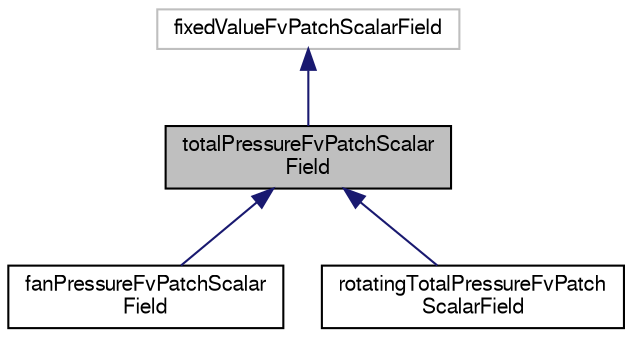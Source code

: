 digraph "totalPressureFvPatchScalarField"
{
  bgcolor="transparent";
  edge [fontname="FreeSans",fontsize="10",labelfontname="FreeSans",labelfontsize="10"];
  node [fontname="FreeSans",fontsize="10",shape=record];
  Node0 [label="totalPressureFvPatchScalar\lField",height=0.2,width=0.4,color="black", fillcolor="grey75", style="filled", fontcolor="black"];
  Node1 -> Node0 [dir="back",color="midnightblue",fontsize="10",style="solid",fontname="FreeSans"];
  Node1 [label="fixedValueFvPatchScalarField",height=0.2,width=0.4,color="grey75"];
  Node0 -> Node2 [dir="back",color="midnightblue",fontsize="10",style="solid",fontname="FreeSans"];
  Node2 [label="fanPressureFvPatchScalar\lField",height=0.2,width=0.4,color="black",URL="$a22090.html",tooltip="This boundary condition can be applied to assign either a pressure inlet or outlet total pressure con..."];
  Node0 -> Node3 [dir="back",color="midnightblue",fontsize="10",style="solid",fontname="FreeSans"];
  Node3 [label="rotatingTotalPressureFvPatch\lScalarField",height=0.2,width=0.4,color="black",URL="$a22250.html",tooltip="This boundary condition provides a total pressure condition for patches in a rotating frame..."];
}
